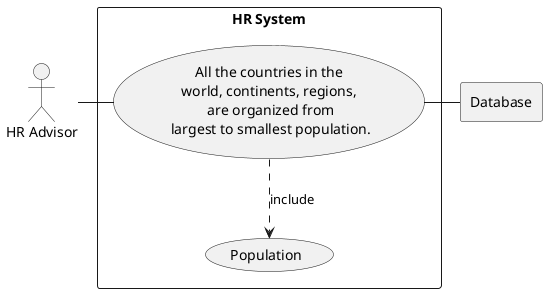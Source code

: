 

@startuml

actor HR as "HR Advisor"

rectangle Database

rectangle "HR System" {
    usecase UC1 as "All the countries in the
    world, continents, regions,
     are organized from
     largest to smallest population.
    "

    usecase UCa as "Population"

    HR - UC1
    UC1 ..> UCa : include
    UC1 - Database
}

@enduml